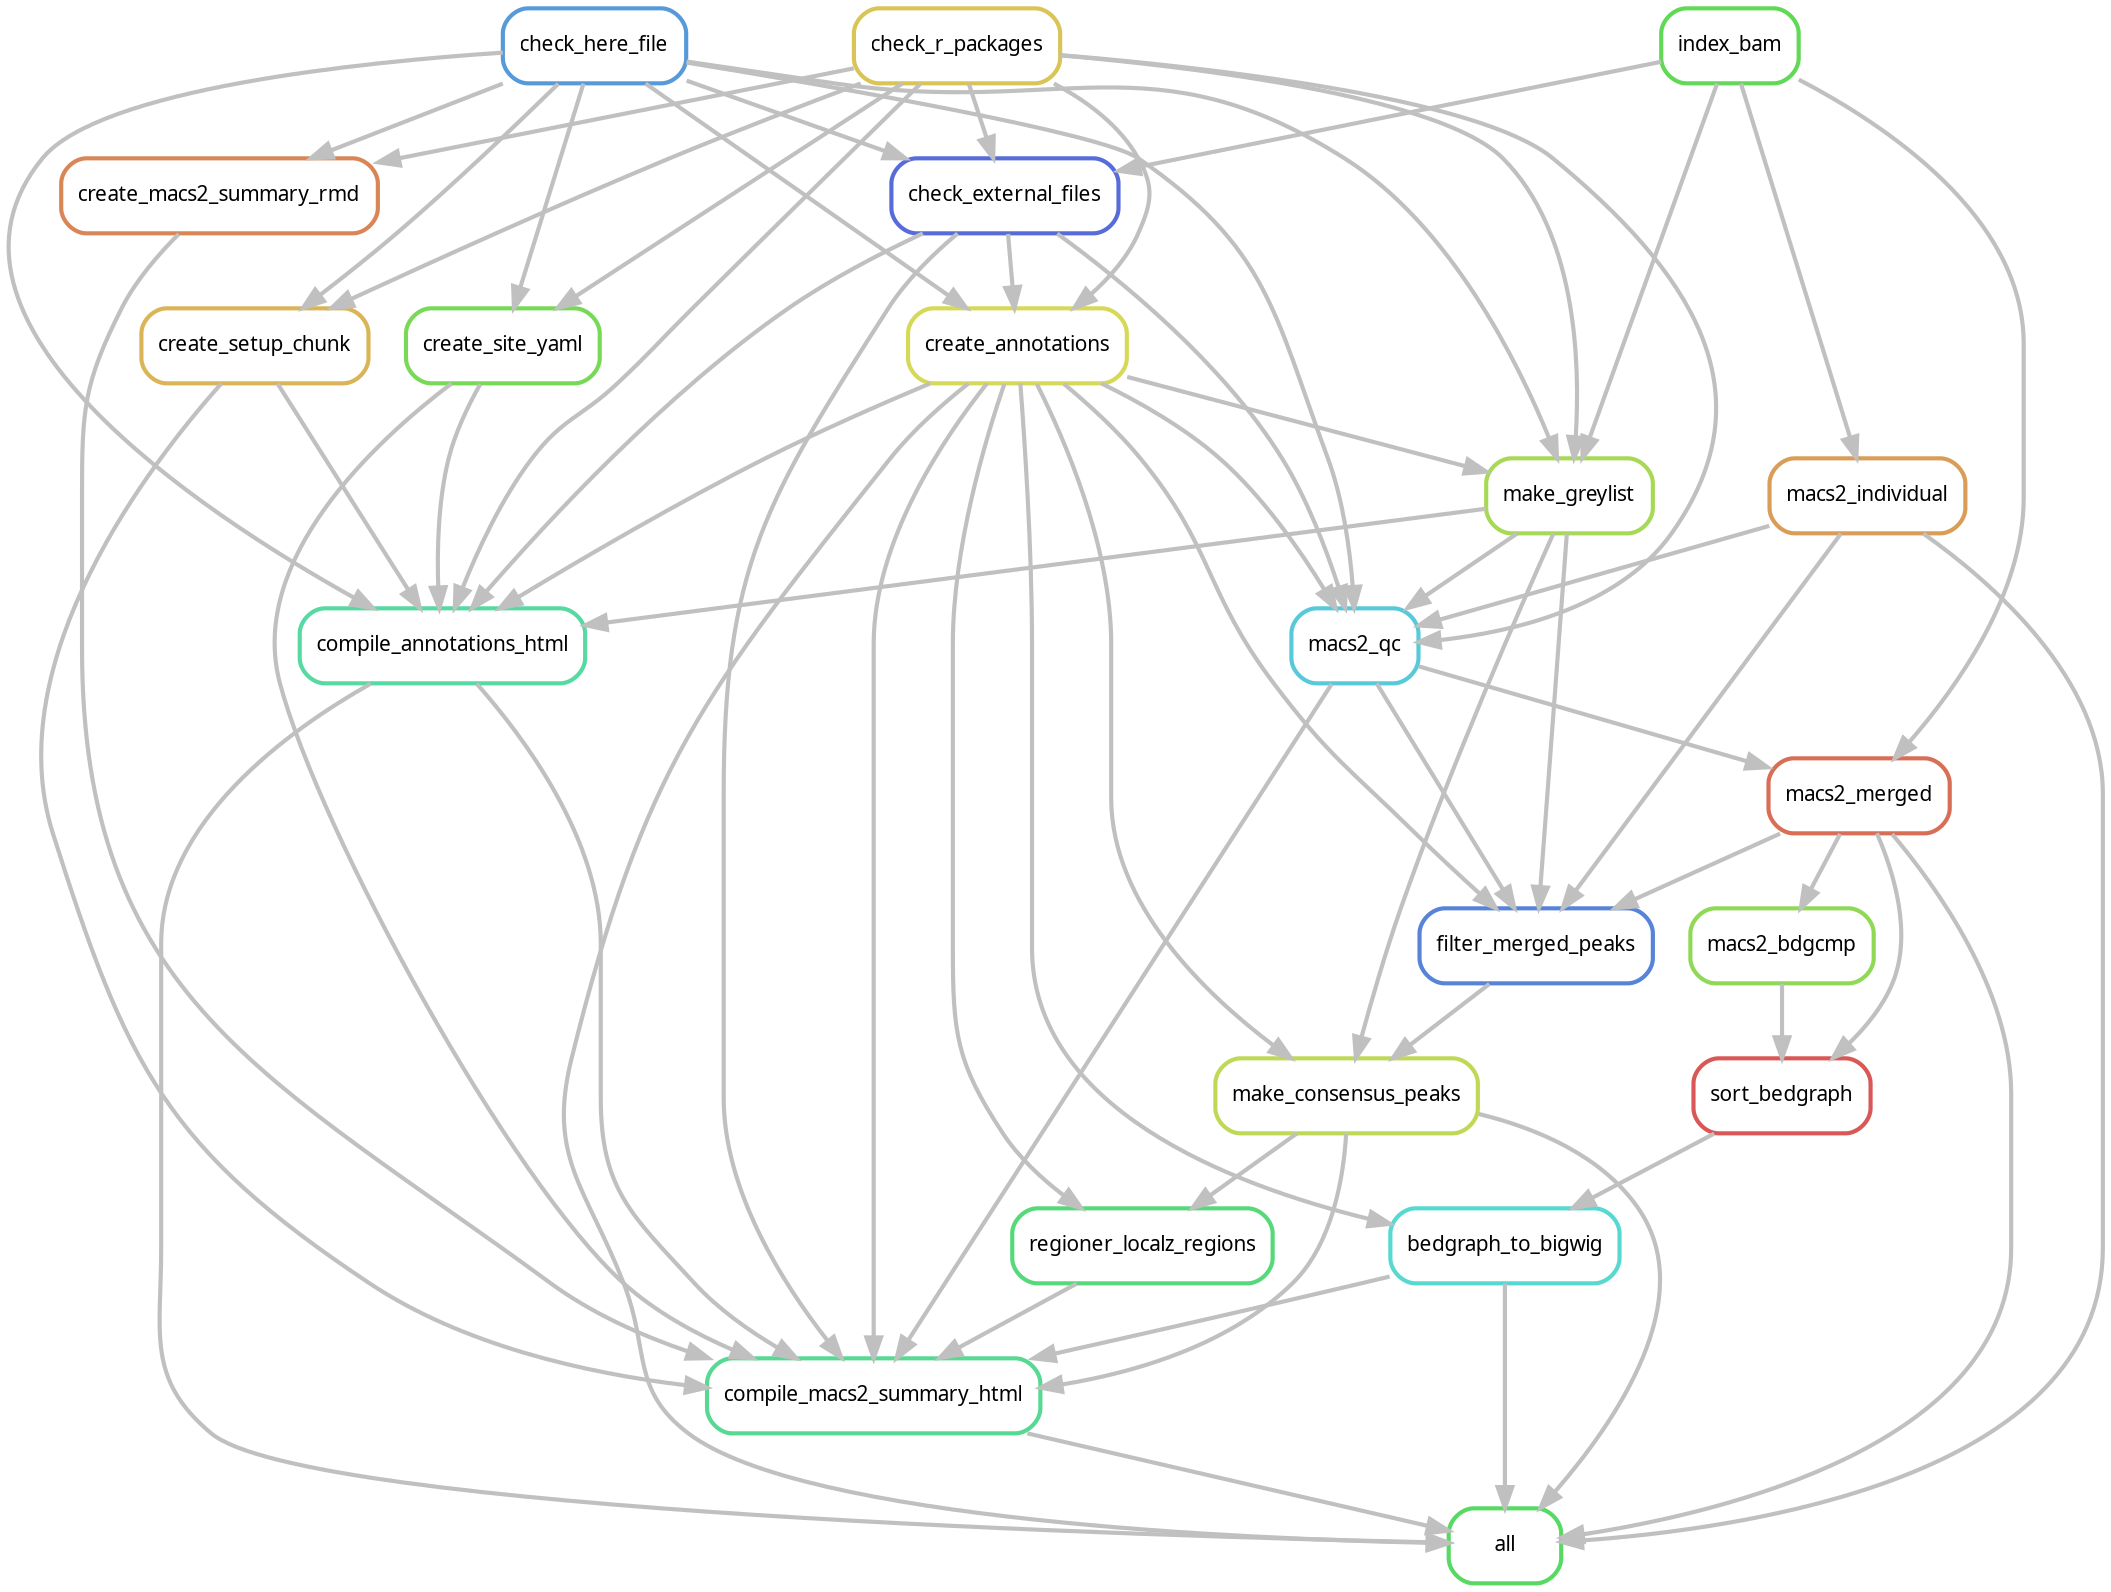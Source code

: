 digraph snakemake_dag {
    graph[bgcolor=white, margin=0];
    node[shape=box, style=rounded, fontname=sans,                 fontsize=10, penwidth=2];
    edge[penwidth=2, color=grey];
	0[label = "all", color = "0.35 0.6 0.85", style="rounded"];
	1[label = "compile_annotations_html", color = "0.43 0.6 0.85", style="rounded"];
	2[label = "check_here_file", color = "0.58 0.6 0.85", style="rounded"];
	3[label = "check_r_packages", color = "0.14 0.6 0.85", style="rounded"];
	4[label = "check_external_files", color = "0.64 0.6 0.85", style="rounded"];
	5[label = "index_bam", color = "0.32 0.6 0.85", style="rounded"];
	6[label = "make_greylist", color = "0.23 0.6 0.85", style="rounded"];
	7[label = "create_annotations", color = "0.17 0.6 0.85", style="rounded"];
	8[label = "create_setup_chunk", color = "0.12 0.6 0.85", style="rounded"];
	9[label = "create_site_yaml", color = "0.29 0.6 0.85", style="rounded"];
	10[label = "compile_macs2_summary_html", color = "0.41 0.6 0.85", style="rounded"];
	11[label = "bedgraph_to_bigwig", color = "0.49 0.6 0.85", style="rounded"];
	12[label = "sort_bedgraph", color = "0.00 0.6 0.85", style="rounded"];
	13[label = "macs2_merged", color = "0.03 0.6 0.85", style="rounded"];
	14[label = "macs2_qc", color = "0.52 0.6 0.85", style="rounded"];
	15[label = "macs2_individual", color = "0.09 0.6 0.85", style="rounded"];
	16[label = "make_consensus_peaks", color = "0.20 0.6 0.85", style="rounded"];
	17[label = "filter_merged_peaks", color = "0.61 0.6 0.85", style="rounded"];
	18[label = "regioner_localz_regions", color = "0.38 0.6 0.85", style="rounded"];
	19[label = "create_macs2_summary_rmd", color = "0.06 0.6 0.85", style="rounded"];
	20[label = "macs2_bdgcmp", color = "0.26 0.6 0.85", style="rounded"];
	11 -> 0
	13 -> 0
	7 -> 0
	16 -> 0
	10 -> 0
	1 -> 0
	15 -> 0
	7 -> 1
	9 -> 1
	6 -> 1
	2 -> 1
	8 -> 1
	3 -> 1
	4 -> 1
	3 -> 4
	2 -> 4
	5 -> 4
	7 -> 6
	3 -> 6
	2 -> 6
	5 -> 6
	4 -> 7
	3 -> 7
	2 -> 7
	3 -> 8
	2 -> 8
	3 -> 9
	2 -> 9
	11 -> 10
	7 -> 10
	16 -> 10
	18 -> 10
	9 -> 10
	14 -> 10
	19 -> 10
	1 -> 10
	8 -> 10
	4 -> 10
	12 -> 11
	7 -> 11
	13 -> 12
	20 -> 12
	14 -> 13
	5 -> 13
	7 -> 14
	6 -> 14
	2 -> 14
	15 -> 14
	3 -> 14
	4 -> 14
	5 -> 15
	6 -> 16
	17 -> 16
	7 -> 16
	13 -> 17
	7 -> 17
	14 -> 17
	15 -> 17
	6 -> 17
	7 -> 18
	16 -> 18
	3 -> 19
	2 -> 19
	13 -> 20
}            

